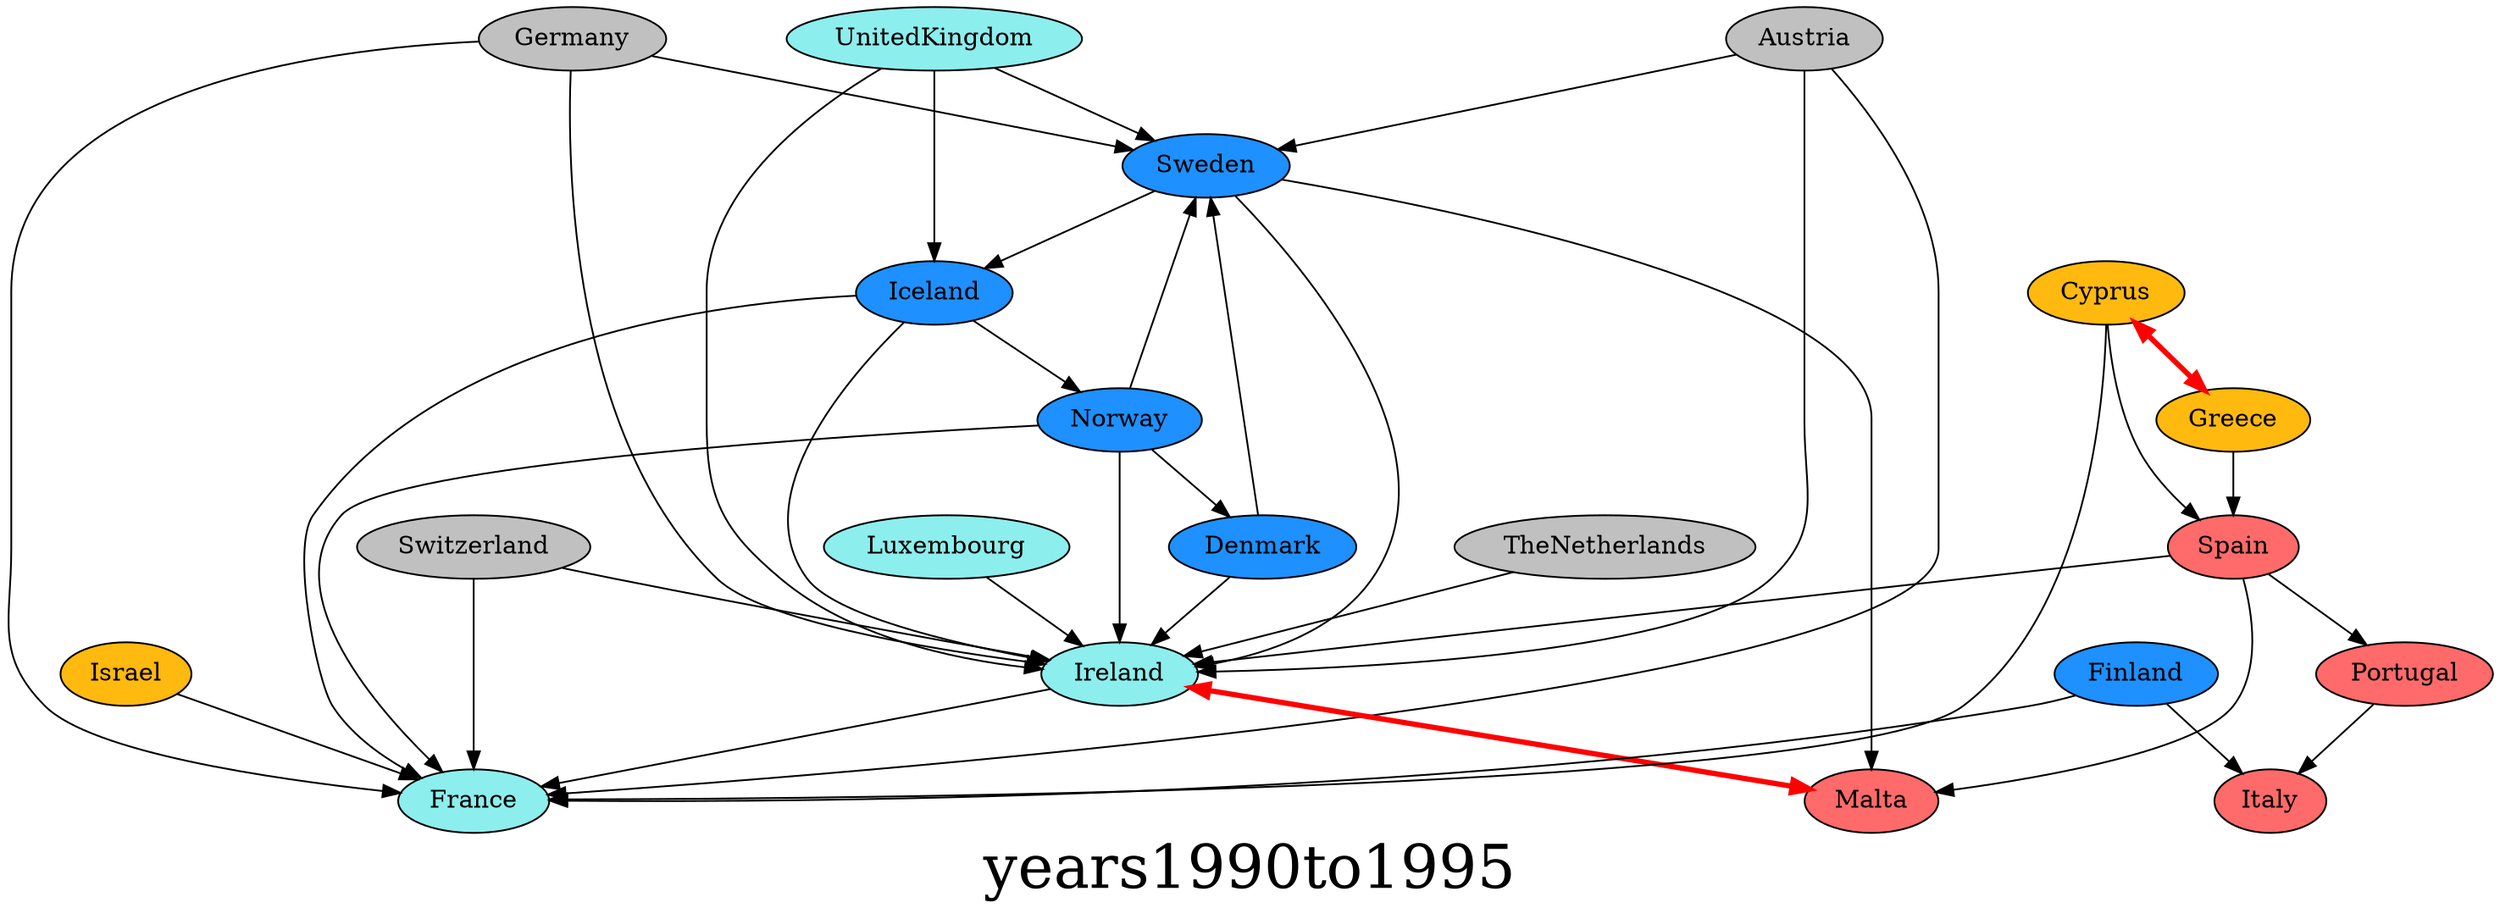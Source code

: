 digraph{ graph [label=years1990to1995, fontsize=34]; Austria [style=filled,fillcolor=gray]; France [style=filled,fillcolor=darkslategray2]; Austria [style=filled,fillcolor=gray]; Ireland [style=filled,fillcolor=darkslategray2]; Austria [style=filled,fillcolor=gray]; Sweden [style=filled,fillcolor=dodgerblue]; Cyprus [style=filled,fillcolor=darkgoldenrod1]; France [style=filled,fillcolor=darkslategray2]; Cyprus [style=filled,fillcolor=darkgoldenrod1]; Greece [style=filled,fillcolor=darkgoldenrod1]; Cyprus [style=filled,fillcolor=darkgoldenrod1]; Spain [style=filled,fillcolor=indianred1]; Denmark [style=filled,fillcolor=dodgerblue]; Ireland [style=filled,fillcolor=darkslategray2]; Denmark [style=filled,fillcolor=dodgerblue]; Sweden [style=filled,fillcolor=dodgerblue]; Finland [style=filled,fillcolor=dodgerblue]; France [style=filled,fillcolor=darkslategray2]; Finland [style=filled,fillcolor=dodgerblue]; Italy [style=filled,fillcolor=indianred1]; Germany [style=filled,fillcolor=gray]; France [style=filled,fillcolor=darkslategray2]; Germany [style=filled,fillcolor=gray]; Ireland [style=filled,fillcolor=darkslategray2]; Germany [style=filled,fillcolor=gray]; Sweden [style=filled,fillcolor=dodgerblue]; Greece [style=filled,fillcolor=darkgoldenrod1]; Cyprus [style=filled,fillcolor=darkgoldenrod1]; Greece [style=filled,fillcolor=darkgoldenrod1]; Spain [style=filled,fillcolor=indianred1]; Iceland [style=filled,fillcolor=dodgerblue]; France [style=filled,fillcolor=darkslategray2]; Iceland [style=filled,fillcolor=dodgerblue]; Ireland [style=filled,fillcolor=darkslategray2]; Iceland [style=filled,fillcolor=dodgerblue]; Norway [style=filled,fillcolor=dodgerblue]; Ireland [style=filled,fillcolor=darkslategray2]; France [style=filled,fillcolor=darkslategray2]; Ireland [style=filled,fillcolor=darkslategray2]; Malta [style=filled,fillcolor=indianred1]; Israel [style=filled,fillcolor=darkgoldenrod1]; France [style=filled,fillcolor=darkslategray2]; Luxembourg [style=filled,fillcolor=darkslategray2]; Ireland [style=filled,fillcolor=darkslategray2]; Malta [style=filled,fillcolor=indianred1]; Ireland [style=filled,fillcolor=darkslategray2]; Norway [style=filled,fillcolor=dodgerblue]; Denmark [style=filled,fillcolor=dodgerblue]; Norway [style=filled,fillcolor=dodgerblue]; France [style=filled,fillcolor=darkslategray2]; Norway [style=filled,fillcolor=dodgerblue]; Ireland [style=filled,fillcolor=darkslategray2]; Norway [style=filled,fillcolor=dodgerblue]; Sweden [style=filled,fillcolor=dodgerblue]; Portugal [style=filled,fillcolor=indianred1]; Italy [style=filled,fillcolor=indianred1]; Spain [style=filled,fillcolor=indianred1]; Ireland [style=filled,fillcolor=darkslategray2]; Spain [style=filled,fillcolor=indianred1]; Malta [style=filled,fillcolor=indianred1]; Spain [style=filled,fillcolor=indianred1]; Portugal [style=filled,fillcolor=indianred1]; Sweden [style=filled,fillcolor=dodgerblue]; Iceland [style=filled,fillcolor=dodgerblue]; Sweden [style=filled,fillcolor=dodgerblue]; Ireland [style=filled,fillcolor=darkslategray2]; Sweden [style=filled,fillcolor=dodgerblue]; Malta [style=filled,fillcolor=indianred1]; Switzerland [style=filled,fillcolor=gray]; France [style=filled,fillcolor=darkslategray2]; Switzerland [style=filled,fillcolor=gray]; Ireland [style=filled,fillcolor=darkslategray2]; TheNetherlands [style=filled,fillcolor=gray]; Ireland [style=filled,fillcolor=darkslategray2]; UnitedKingdom [style=filled,fillcolor=darkslategray2]; Iceland [style=filled,fillcolor=dodgerblue]; UnitedKingdom [style=filled,fillcolor=darkslategray2]; Ireland [style=filled,fillcolor=darkslategray2]; UnitedKingdom [style=filled,fillcolor=darkslategray2]; Sweden [style=filled,fillcolor=dodgerblue]; Cyprus->Greece [dir=both color=red penwidth=3];Ireland->Malta [dir=both color=red penwidth=3];Austria->France;Austria->Ireland;Austria->Sweden;Cyprus->France;Cyprus->Spain;Denmark->Ireland;Denmark->Sweden;Finland->France;Finland->Italy;Germany->France;Germany->Ireland;Germany->Sweden;Greece->Spain;Iceland->France;Iceland->Ireland;Iceland->Norway;Ireland->France;Israel->France;Luxembourg->Ireland;Norway->Denmark;Norway->France;Norway->Ireland;Norway->Sweden;Portugal->Italy;Spain->Ireland;Spain->Malta;Spain->Portugal;Sweden->Iceland;Sweden->Ireland;Sweden->Malta;Switzerland->France;Switzerland->Ireland;TheNetherlands->Ireland;UnitedKingdom->Iceland;UnitedKingdom->Ireland;UnitedKingdom->Sweden;}
